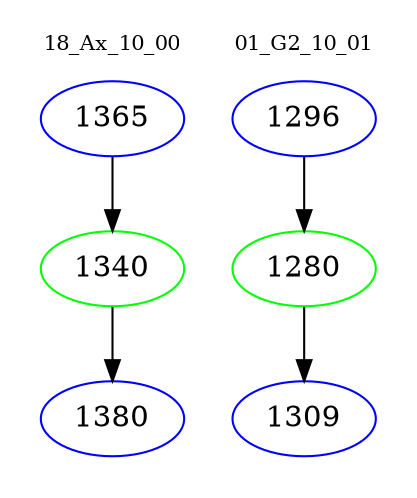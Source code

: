 digraph{
subgraph cluster_0 {
color = white
label = "18_Ax_10_00";
fontsize=10;
T0_1365 [label="1365", color="blue"]
T0_1365 -> T0_1340 [color="black"]
T0_1340 [label="1340", color="green"]
T0_1340 -> T0_1380 [color="black"]
T0_1380 [label="1380", color="blue"]
}
subgraph cluster_1 {
color = white
label = "01_G2_10_01";
fontsize=10;
T1_1296 [label="1296", color="blue"]
T1_1296 -> T1_1280 [color="black"]
T1_1280 [label="1280", color="green"]
T1_1280 -> T1_1309 [color="black"]
T1_1309 [label="1309", color="blue"]
}
}
